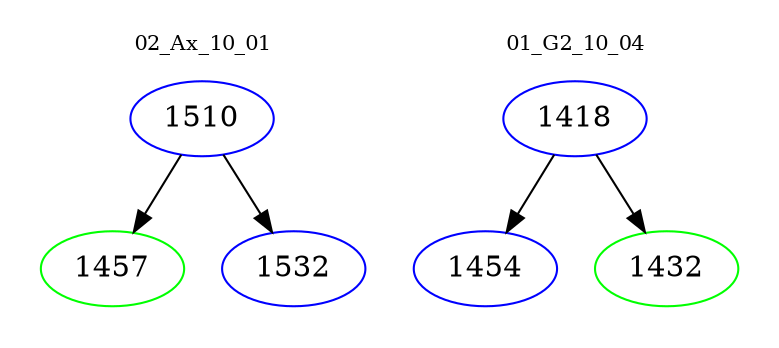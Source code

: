 digraph{
subgraph cluster_0 {
color = white
label = "02_Ax_10_01";
fontsize=10;
T0_1510 [label="1510", color="blue"]
T0_1510 -> T0_1457 [color="black"]
T0_1457 [label="1457", color="green"]
T0_1510 -> T0_1532 [color="black"]
T0_1532 [label="1532", color="blue"]
}
subgraph cluster_1 {
color = white
label = "01_G2_10_04";
fontsize=10;
T1_1418 [label="1418", color="blue"]
T1_1418 -> T1_1454 [color="black"]
T1_1454 [label="1454", color="blue"]
T1_1418 -> T1_1432 [color="black"]
T1_1432 [label="1432", color="green"]
}
}
